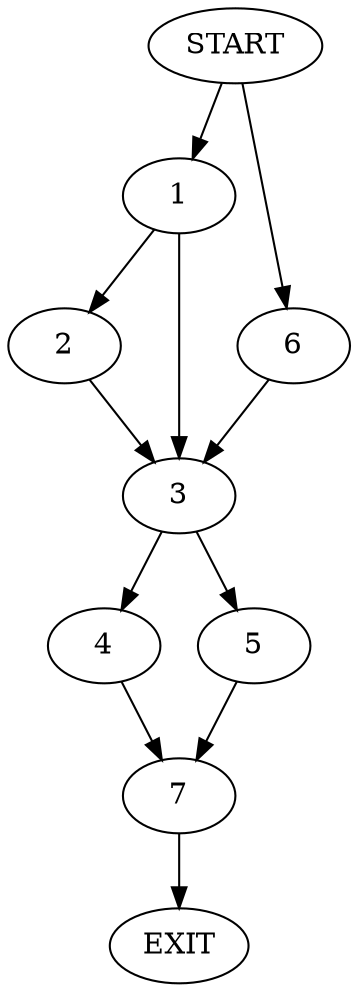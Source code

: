 digraph {
0 [label="START"]
8 [label="EXIT"]
0 -> 1
1 -> 2
1 -> 3
3 -> 4
3 -> 5
2 -> 3
0 -> 6
6 -> 3
4 -> 7
5 -> 7
7 -> 8
}
